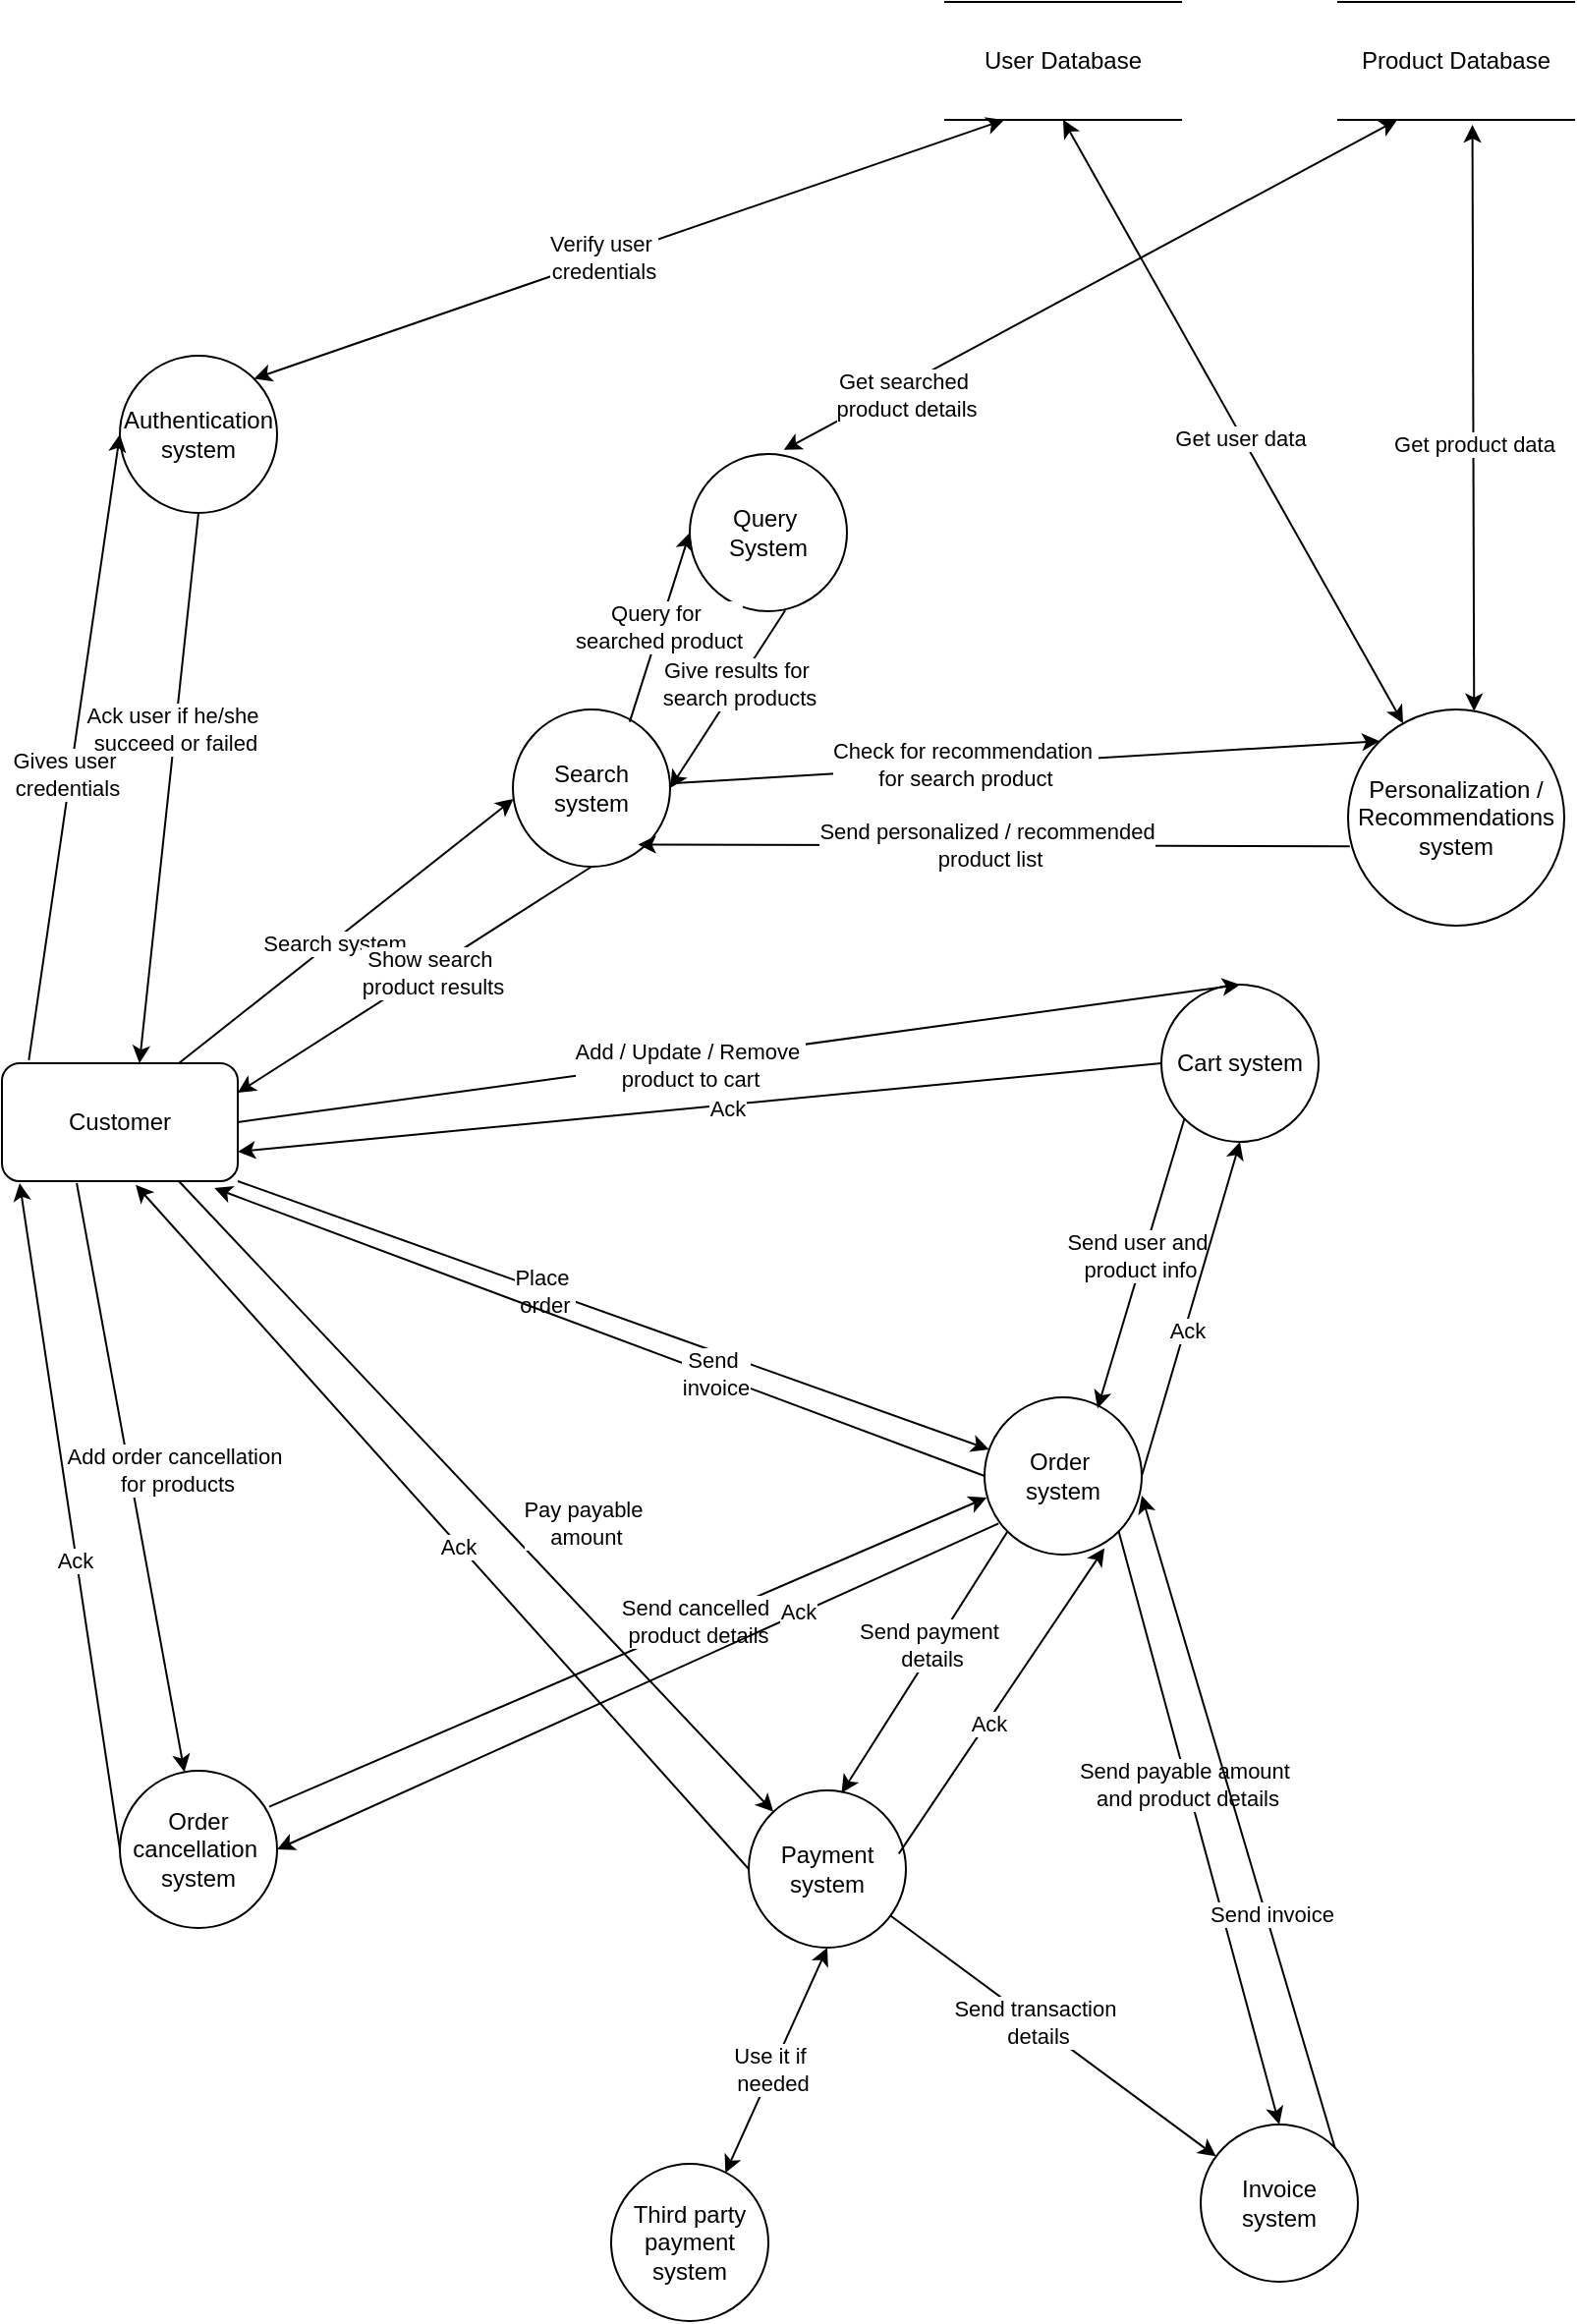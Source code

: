 <mxfile version="24.7.15">
  <diagram name="Page-1" id="13Od7mRpGdUhtEuCODGV">
    <mxGraphModel dx="2120" dy="835" grid="1" gridSize="10" guides="1" tooltips="1" connect="1" arrows="1" fold="1" page="1" pageScale="1" pageWidth="850" pageHeight="1100" math="0" shadow="0">
      <root>
        <mxCell id="0" />
        <mxCell id="1" parent="0" />
        <mxCell id="0cS1NhYvK6Jipr8Sd5Rn-1" value="Customer" style="rounded=1;whiteSpace=wrap;html=1;" vertex="1" parent="1">
          <mxGeometry x="20" y="550" width="120" height="60" as="geometry" />
        </mxCell>
        <mxCell id="0cS1NhYvK6Jipr8Sd5Rn-2" value="Authentication system" style="ellipse;whiteSpace=wrap;html=1;aspect=fixed;" vertex="1" parent="1">
          <mxGeometry x="80" y="190" width="80" height="80" as="geometry" />
        </mxCell>
        <mxCell id="0cS1NhYvK6Jipr8Sd5Rn-4" value="Search system" style="ellipse;whiteSpace=wrap;html=1;aspect=fixed;" vertex="1" parent="1">
          <mxGeometry x="280" y="370" width="80" height="80" as="geometry" />
        </mxCell>
        <mxCell id="0cS1NhYvK6Jipr8Sd5Rn-5" value="Cart system" style="ellipse;whiteSpace=wrap;html=1;aspect=fixed;" vertex="1" parent="1">
          <mxGeometry x="610" y="510" width="80" height="80" as="geometry" />
        </mxCell>
        <mxCell id="0cS1NhYvK6Jipr8Sd5Rn-6" value="Payment system" style="ellipse;whiteSpace=wrap;html=1;aspect=fixed;" vertex="1" parent="1">
          <mxGeometry x="400" y="920" width="80" height="80" as="geometry" />
        </mxCell>
        <mxCell id="0cS1NhYvK6Jipr8Sd5Rn-7" value="Third party payment system" style="ellipse;whiteSpace=wrap;html=1;aspect=fixed;" vertex="1" parent="1">
          <mxGeometry x="330" y="1110" width="80" height="80" as="geometry" />
        </mxCell>
        <mxCell id="0cS1NhYvK6Jipr8Sd5Rn-8" value="Personalization / Recommendations system" style="ellipse;whiteSpace=wrap;html=1;aspect=fixed;" vertex="1" parent="1">
          <mxGeometry x="705" y="370" width="110" height="110" as="geometry" />
        </mxCell>
        <mxCell id="0cS1NhYvK6Jipr8Sd5Rn-9" value="User Database" style="shape=partialRectangle;whiteSpace=wrap;html=1;left=0;right=0;fillColor=none;" vertex="1" parent="1">
          <mxGeometry x="500" y="10" width="120" height="60" as="geometry" />
        </mxCell>
        <mxCell id="0cS1NhYvK6Jipr8Sd5Rn-10" value="Product Database" style="shape=partialRectangle;whiteSpace=wrap;html=1;left=0;right=0;fillColor=none;" vertex="1" parent="1">
          <mxGeometry x="700" y="10" width="120" height="60" as="geometry" />
        </mxCell>
        <mxCell id="0cS1NhYvK6Jipr8Sd5Rn-11" value="Order cancellation&amp;nbsp;&lt;div&gt;system&lt;/div&gt;" style="ellipse;whiteSpace=wrap;html=1;aspect=fixed;" vertex="1" parent="1">
          <mxGeometry x="80" y="910" width="80" height="80" as="geometry" />
        </mxCell>
        <mxCell id="0cS1NhYvK6Jipr8Sd5Rn-12" value="Invoice system" style="ellipse;whiteSpace=wrap;html=1;aspect=fixed;" vertex="1" parent="1">
          <mxGeometry x="630" y="1090" width="80" height="80" as="geometry" />
        </mxCell>
        <mxCell id="0cS1NhYvK6Jipr8Sd5Rn-13" value="" style="endArrow=classic;html=1;rounded=0;exitX=0.114;exitY=-0.026;exitDx=0;exitDy=0;exitPerimeter=0;entryX=0;entryY=0.5;entryDx=0;entryDy=0;" edge="1" parent="1" source="0cS1NhYvK6Jipr8Sd5Rn-1" target="0cS1NhYvK6Jipr8Sd5Rn-2">
          <mxGeometry width="50" height="50" relative="1" as="geometry">
            <mxPoint x="50" y="520" as="sourcePoint" />
            <mxPoint x="100" y="470" as="targetPoint" />
          </mxGeometry>
        </mxCell>
        <mxCell id="0cS1NhYvK6Jipr8Sd5Rn-14" value="Gives user&amp;nbsp;&lt;div&gt;credentials&lt;/div&gt;" style="edgeLabel;html=1;align=center;verticalAlign=middle;resizable=0;points=[];" vertex="1" connectable="0" parent="0cS1NhYvK6Jipr8Sd5Rn-13">
          <mxGeometry x="-0.089" y="2" relative="1" as="geometry">
            <mxPoint as="offset" />
          </mxGeometry>
        </mxCell>
        <mxCell id="0cS1NhYvK6Jipr8Sd5Rn-15" value="" style="endArrow=classic;html=1;rounded=0;exitX=0.5;exitY=1;exitDx=0;exitDy=0;entryX=0.583;entryY=0;entryDx=0;entryDy=0;entryPerimeter=0;" edge="1" parent="1" source="0cS1NhYvK6Jipr8Sd5Rn-2" target="0cS1NhYvK6Jipr8Sd5Rn-1">
          <mxGeometry width="50" height="50" relative="1" as="geometry">
            <mxPoint x="80" y="510" as="sourcePoint" />
            <mxPoint x="130" y="460" as="targetPoint" />
          </mxGeometry>
        </mxCell>
        <mxCell id="0cS1NhYvK6Jipr8Sd5Rn-16" value="Ack user if he/she&amp;nbsp;&lt;div&gt;succeed or failed&lt;/div&gt;" style="edgeLabel;html=1;align=center;verticalAlign=middle;resizable=0;points=[];" vertex="1" connectable="0" parent="0cS1NhYvK6Jipr8Sd5Rn-15">
          <mxGeometry x="-0.218" relative="1" as="geometry">
            <mxPoint x="-1" as="offset" />
          </mxGeometry>
        </mxCell>
        <mxCell id="0cS1NhYvK6Jipr8Sd5Rn-17" value="" style="endArrow=classic;html=1;rounded=0;exitX=0.75;exitY=0;exitDx=0;exitDy=0;entryX=0.004;entryY=0.569;entryDx=0;entryDy=0;entryPerimeter=0;" edge="1" parent="1" source="0cS1NhYvK6Jipr8Sd5Rn-1" target="0cS1NhYvK6Jipr8Sd5Rn-4">
          <mxGeometry width="50" height="50" relative="1" as="geometry">
            <mxPoint x="130" y="540" as="sourcePoint" />
            <mxPoint x="180" y="490" as="targetPoint" />
          </mxGeometry>
        </mxCell>
        <mxCell id="0cS1NhYvK6Jipr8Sd5Rn-18" value="Search system" style="edgeLabel;html=1;align=center;verticalAlign=middle;resizable=0;points=[];" vertex="1" connectable="0" parent="0cS1NhYvK6Jipr8Sd5Rn-17">
          <mxGeometry x="-0.077" y="-1" relative="1" as="geometry">
            <mxPoint as="offset" />
          </mxGeometry>
        </mxCell>
        <mxCell id="0cS1NhYvK6Jipr8Sd5Rn-19" value="Query&amp;nbsp;&lt;div&gt;System&lt;/div&gt;" style="ellipse;whiteSpace=wrap;html=1;aspect=fixed;" vertex="1" parent="1">
          <mxGeometry x="370" y="240" width="80" height="80" as="geometry" />
        </mxCell>
        <mxCell id="0cS1NhYvK6Jipr8Sd5Rn-21" value="" style="endArrow=classic;html=1;rounded=0;entryX=0;entryY=0;entryDx=0;entryDy=0;" edge="1" parent="1" source="0cS1NhYvK6Jipr8Sd5Rn-4" target="0cS1NhYvK6Jipr8Sd5Rn-8">
          <mxGeometry width="50" height="50" relative="1" as="geometry">
            <mxPoint x="280" y="510" as="sourcePoint" />
            <mxPoint x="350.711" y="460" as="targetPoint" />
          </mxGeometry>
        </mxCell>
        <mxCell id="0cS1NhYvK6Jipr8Sd5Rn-23" value="Check for recommendation&amp;nbsp;&lt;div&gt;for search product&lt;/div&gt;" style="edgeLabel;html=1;align=center;verticalAlign=middle;resizable=0;points=[];" vertex="1" connectable="0" parent="0cS1NhYvK6Jipr8Sd5Rn-21">
          <mxGeometry x="-0.281" relative="1" as="geometry">
            <mxPoint x="20" y="-2" as="offset" />
          </mxGeometry>
        </mxCell>
        <mxCell id="0cS1NhYvK6Jipr8Sd5Rn-24" value="" style="endArrow=classic;html=1;rounded=0;exitX=0.008;exitY=0.633;exitDx=0;exitDy=0;exitPerimeter=0;entryX=0.797;entryY=0.859;entryDx=0;entryDy=0;entryPerimeter=0;" edge="1" parent="1" source="0cS1NhYvK6Jipr8Sd5Rn-8" target="0cS1NhYvK6Jipr8Sd5Rn-4">
          <mxGeometry width="50" height="50" relative="1" as="geometry">
            <mxPoint x="320" y="550" as="sourcePoint" />
            <mxPoint x="370" y="500" as="targetPoint" />
          </mxGeometry>
        </mxCell>
        <mxCell id="0cS1NhYvK6Jipr8Sd5Rn-25" value="Send personalized / recommended&lt;div&gt;&amp;nbsp;product list&lt;/div&gt;" style="edgeLabel;html=1;align=center;verticalAlign=middle;resizable=0;points=[];" vertex="1" connectable="0" parent="0cS1NhYvK6Jipr8Sd5Rn-24">
          <mxGeometry x="0.025" relative="1" as="geometry">
            <mxPoint as="offset" />
          </mxGeometry>
        </mxCell>
        <mxCell id="0cS1NhYvK6Jipr8Sd5Rn-26" value="" style="endArrow=classic;html=1;rounded=0;exitX=0.743;exitY=0.079;exitDx=0;exitDy=0;exitPerimeter=0;entryX=0;entryY=0.5;entryDx=0;entryDy=0;" edge="1" parent="1" source="0cS1NhYvK6Jipr8Sd5Rn-4" target="0cS1NhYvK6Jipr8Sd5Rn-19">
          <mxGeometry width="50" height="50" relative="1" as="geometry">
            <mxPoint x="260" y="420" as="sourcePoint" />
            <mxPoint x="310" y="370" as="targetPoint" />
          </mxGeometry>
        </mxCell>
        <mxCell id="0cS1NhYvK6Jipr8Sd5Rn-27" value="Query for&amp;nbsp;&lt;div&gt;searched product&lt;/div&gt;" style="edgeLabel;html=1;align=center;verticalAlign=middle;resizable=0;points=[];" vertex="1" connectable="0" parent="0cS1NhYvK6Jipr8Sd5Rn-26">
          <mxGeometry x="0.0" y="1" relative="1" as="geometry">
            <mxPoint as="offset" />
          </mxGeometry>
        </mxCell>
        <mxCell id="0cS1NhYvK6Jipr8Sd5Rn-28" value="" style="endArrow=classic;html=1;rounded=0;exitX=0.607;exitY=0.995;exitDx=0;exitDy=0;entryX=1;entryY=0.5;entryDx=0;entryDy=0;exitPerimeter=0;" edge="1" parent="1" source="0cS1NhYvK6Jipr8Sd5Rn-19" target="0cS1NhYvK6Jipr8Sd5Rn-4">
          <mxGeometry width="50" height="50" relative="1" as="geometry">
            <mxPoint x="410" y="430" as="sourcePoint" />
            <mxPoint x="460" y="380" as="targetPoint" />
          </mxGeometry>
        </mxCell>
        <mxCell id="0cS1NhYvK6Jipr8Sd5Rn-29" value="Give results for&amp;nbsp;&lt;div&gt;search products&lt;/div&gt;" style="edgeLabel;html=1;align=center;verticalAlign=middle;resizable=0;points=[];" vertex="1" connectable="0" parent="0cS1NhYvK6Jipr8Sd5Rn-28">
          <mxGeometry x="-0.181" relative="1" as="geometry">
            <mxPoint as="offset" />
          </mxGeometry>
        </mxCell>
        <mxCell id="0cS1NhYvK6Jipr8Sd5Rn-31" value="" style="endArrow=classic;startArrow=classic;html=1;rounded=0;exitX=0.598;exitY=-0.026;exitDx=0;exitDy=0;exitPerimeter=0;entryX=0.25;entryY=1;entryDx=0;entryDy=0;" edge="1" parent="1" source="0cS1NhYvK6Jipr8Sd5Rn-19" target="0cS1NhYvK6Jipr8Sd5Rn-10">
          <mxGeometry width="50" height="50" relative="1" as="geometry">
            <mxPoint x="410" y="250" as="sourcePoint" />
            <mxPoint x="460" y="200" as="targetPoint" />
          </mxGeometry>
        </mxCell>
        <mxCell id="0cS1NhYvK6Jipr8Sd5Rn-32" value="Get searched&amp;nbsp;&lt;div&gt;product details&lt;/div&gt;" style="edgeLabel;html=1;align=center;verticalAlign=middle;resizable=0;points=[];" vertex="1" connectable="0" parent="0cS1NhYvK6Jipr8Sd5Rn-31">
          <mxGeometry x="-0.057" y="2" relative="1" as="geometry">
            <mxPoint x="-84" y="53" as="offset" />
          </mxGeometry>
        </mxCell>
        <mxCell id="0cS1NhYvK6Jipr8Sd5Rn-34" value="" style="endArrow=classic;startArrow=classic;html=1;rounded=0;entryX=0.5;entryY=1;entryDx=0;entryDy=0;" edge="1" parent="1" source="0cS1NhYvK6Jipr8Sd5Rn-8" target="0cS1NhYvK6Jipr8Sd5Rn-9">
          <mxGeometry width="50" height="50" relative="1" as="geometry">
            <mxPoint x="670" y="260" as="sourcePoint" />
            <mxPoint x="720" y="210" as="targetPoint" />
          </mxGeometry>
        </mxCell>
        <mxCell id="0cS1NhYvK6Jipr8Sd5Rn-35" value="Get user data" style="edgeLabel;html=1;align=center;verticalAlign=middle;resizable=0;points=[];" vertex="1" connectable="0" parent="0cS1NhYvK6Jipr8Sd5Rn-34">
          <mxGeometry x="-0.053" y="1" relative="1" as="geometry">
            <mxPoint as="offset" />
          </mxGeometry>
        </mxCell>
        <mxCell id="0cS1NhYvK6Jipr8Sd5Rn-36" value="" style="endArrow=classic;startArrow=classic;html=1;rounded=0;exitX=0.583;exitY=0.008;exitDx=0;exitDy=0;exitPerimeter=0;entryX=0.569;entryY=1.042;entryDx=0;entryDy=0;entryPerimeter=0;" edge="1" parent="1" source="0cS1NhYvK6Jipr8Sd5Rn-8" target="0cS1NhYvK6Jipr8Sd5Rn-10">
          <mxGeometry width="50" height="50" relative="1" as="geometry">
            <mxPoint x="730" y="360" as="sourcePoint" />
            <mxPoint x="780" y="310" as="targetPoint" />
          </mxGeometry>
        </mxCell>
        <mxCell id="0cS1NhYvK6Jipr8Sd5Rn-37" value="Get product data" style="edgeLabel;html=1;align=center;verticalAlign=middle;resizable=0;points=[];" vertex="1" connectable="0" parent="0cS1NhYvK6Jipr8Sd5Rn-36">
          <mxGeometry x="-0.085" relative="1" as="geometry">
            <mxPoint as="offset" />
          </mxGeometry>
        </mxCell>
        <mxCell id="0cS1NhYvK6Jipr8Sd5Rn-38" value="" style="endArrow=classic;html=1;rounded=0;exitX=0.5;exitY=1;exitDx=0;exitDy=0;entryX=1;entryY=0.25;entryDx=0;entryDy=0;" edge="1" parent="1" source="0cS1NhYvK6Jipr8Sd5Rn-4" target="0cS1NhYvK6Jipr8Sd5Rn-1">
          <mxGeometry width="50" height="50" relative="1" as="geometry">
            <mxPoint x="170" y="600" as="sourcePoint" />
            <mxPoint x="220" y="550" as="targetPoint" />
          </mxGeometry>
        </mxCell>
        <mxCell id="0cS1NhYvK6Jipr8Sd5Rn-39" value="Show search&amp;nbsp;&lt;div&gt;product results&lt;/div&gt;" style="edgeLabel;html=1;align=center;verticalAlign=middle;resizable=0;points=[];" vertex="1" connectable="0" parent="0cS1NhYvK6Jipr8Sd5Rn-38">
          <mxGeometry x="-0.086" y="1" relative="1" as="geometry">
            <mxPoint as="offset" />
          </mxGeometry>
        </mxCell>
        <mxCell id="0cS1NhYvK6Jipr8Sd5Rn-40" value="" style="endArrow=classic;startArrow=classic;html=1;rounded=0;exitX=1;exitY=0;exitDx=0;exitDy=0;entryX=0.25;entryY=1;entryDx=0;entryDy=0;" edge="1" parent="1" source="0cS1NhYvK6Jipr8Sd5Rn-2" target="0cS1NhYvK6Jipr8Sd5Rn-9">
          <mxGeometry width="50" height="50" relative="1" as="geometry">
            <mxPoint x="200" y="190" as="sourcePoint" />
            <mxPoint x="250" y="140" as="targetPoint" />
          </mxGeometry>
        </mxCell>
        <mxCell id="0cS1NhYvK6Jipr8Sd5Rn-41" value="Verify user&amp;nbsp;&lt;div&gt;credentials&lt;/div&gt;" style="edgeLabel;html=1;align=center;verticalAlign=middle;resizable=0;points=[];" vertex="1" connectable="0" parent="0cS1NhYvK6Jipr8Sd5Rn-40">
          <mxGeometry x="-0.069" y="1" relative="1" as="geometry">
            <mxPoint as="offset" />
          </mxGeometry>
        </mxCell>
        <mxCell id="0cS1NhYvK6Jipr8Sd5Rn-42" value="" style="endArrow=classic;html=1;rounded=0;exitX=1;exitY=0.5;exitDx=0;exitDy=0;entryX=0.5;entryY=0;entryDx=0;entryDy=0;" edge="1" parent="1" source="0cS1NhYvK6Jipr8Sd5Rn-1" target="0cS1NhYvK6Jipr8Sd5Rn-5">
          <mxGeometry width="50" height="50" relative="1" as="geometry">
            <mxPoint x="190" y="660" as="sourcePoint" />
            <mxPoint x="240" y="610" as="targetPoint" />
          </mxGeometry>
        </mxCell>
        <mxCell id="0cS1NhYvK6Jipr8Sd5Rn-43" value="Add / Update / Remove&amp;nbsp;&lt;div&gt;product to cart&lt;/div&gt;" style="edgeLabel;html=1;align=center;verticalAlign=middle;resizable=0;points=[];" vertex="1" connectable="0" parent="0cS1NhYvK6Jipr8Sd5Rn-42">
          <mxGeometry x="-0.1" y="-2" relative="1" as="geometry">
            <mxPoint as="offset" />
          </mxGeometry>
        </mxCell>
        <mxCell id="0cS1NhYvK6Jipr8Sd5Rn-44" value="" style="endArrow=classic;html=1;rounded=0;exitX=0;exitY=0.5;exitDx=0;exitDy=0;entryX=1;entryY=0.75;entryDx=0;entryDy=0;" edge="1" parent="1" source="0cS1NhYvK6Jipr8Sd5Rn-5" target="0cS1NhYvK6Jipr8Sd5Rn-1">
          <mxGeometry width="50" height="50" relative="1" as="geometry">
            <mxPoint x="230" y="710" as="sourcePoint" />
            <mxPoint x="280" y="660" as="targetPoint" />
          </mxGeometry>
        </mxCell>
        <mxCell id="0cS1NhYvK6Jipr8Sd5Rn-45" value="Ack" style="edgeLabel;html=1;align=center;verticalAlign=middle;resizable=0;points=[];" vertex="1" connectable="0" parent="0cS1NhYvK6Jipr8Sd5Rn-44">
          <mxGeometry x="-0.059" y="2" relative="1" as="geometry">
            <mxPoint as="offset" />
          </mxGeometry>
        </mxCell>
        <mxCell id="0cS1NhYvK6Jipr8Sd5Rn-46" value="Order&amp;nbsp;&lt;div&gt;system&lt;/div&gt;" style="ellipse;whiteSpace=wrap;html=1;aspect=fixed;" vertex="1" parent="1">
          <mxGeometry x="520" y="720" width="80" height="80" as="geometry" />
        </mxCell>
        <mxCell id="0cS1NhYvK6Jipr8Sd5Rn-48" value="" style="endArrow=classic;html=1;rounded=0;exitX=0;exitY=1;exitDx=0;exitDy=0;entryX=0.719;entryY=0.07;entryDx=0;entryDy=0;entryPerimeter=0;" edge="1" parent="1" source="0cS1NhYvK6Jipr8Sd5Rn-5" target="0cS1NhYvK6Jipr8Sd5Rn-46">
          <mxGeometry width="50" height="50" relative="1" as="geometry">
            <mxPoint x="390" y="740" as="sourcePoint" />
            <mxPoint x="440" y="690" as="targetPoint" />
          </mxGeometry>
        </mxCell>
        <mxCell id="0cS1NhYvK6Jipr8Sd5Rn-49" value="Send user and&amp;nbsp;&lt;div&gt;product info&lt;/div&gt;" style="edgeLabel;html=1;align=center;verticalAlign=middle;resizable=0;points=[];" vertex="1" connectable="0" parent="0cS1NhYvK6Jipr8Sd5Rn-48">
          <mxGeometry x="-0.049" y="-2" relative="1" as="geometry">
            <mxPoint as="offset" />
          </mxGeometry>
        </mxCell>
        <mxCell id="0cS1NhYvK6Jipr8Sd5Rn-50" value="" style="endArrow=classic;html=1;rounded=0;exitX=1;exitY=0.5;exitDx=0;exitDy=0;entryX=0.5;entryY=1;entryDx=0;entryDy=0;" edge="1" parent="1" source="0cS1NhYvK6Jipr8Sd5Rn-46" target="0cS1NhYvK6Jipr8Sd5Rn-5">
          <mxGeometry width="50" height="50" relative="1" as="geometry">
            <mxPoint x="410" y="750" as="sourcePoint" />
            <mxPoint x="460" y="700" as="targetPoint" />
          </mxGeometry>
        </mxCell>
        <mxCell id="0cS1NhYvK6Jipr8Sd5Rn-51" value="Ack" style="edgeLabel;html=1;align=center;verticalAlign=middle;resizable=0;points=[];" vertex="1" connectable="0" parent="0cS1NhYvK6Jipr8Sd5Rn-50">
          <mxGeometry x="-0.127" y="-1" relative="1" as="geometry">
            <mxPoint as="offset" />
          </mxGeometry>
        </mxCell>
        <mxCell id="0cS1NhYvK6Jipr8Sd5Rn-52" value="" style="endArrow=classic;html=1;rounded=0;exitX=0;exitY=1;exitDx=0;exitDy=0;entryX=0.591;entryY=0.016;entryDx=0;entryDy=0;entryPerimeter=0;" edge="1" parent="1" source="0cS1NhYvK6Jipr8Sd5Rn-46" target="0cS1NhYvK6Jipr8Sd5Rn-6">
          <mxGeometry width="50" height="50" relative="1" as="geometry">
            <mxPoint x="410" y="840" as="sourcePoint" />
            <mxPoint x="460" y="790" as="targetPoint" />
          </mxGeometry>
        </mxCell>
        <mxCell id="0cS1NhYvK6Jipr8Sd5Rn-53" value="Send payment&amp;nbsp;&lt;div&gt;details&lt;/div&gt;" style="edgeLabel;html=1;align=center;verticalAlign=middle;resizable=0;points=[];" vertex="1" connectable="0" parent="0cS1NhYvK6Jipr8Sd5Rn-52">
          <mxGeometry x="-0.115" y="-2" relative="1" as="geometry">
            <mxPoint as="offset" />
          </mxGeometry>
        </mxCell>
        <mxCell id="0cS1NhYvK6Jipr8Sd5Rn-54" value="" style="endArrow=classic;html=1;rounded=0;exitX=0.955;exitY=0.402;exitDx=0;exitDy=0;exitPerimeter=0;entryX=0.763;entryY=0.96;entryDx=0;entryDy=0;entryPerimeter=0;" edge="1" parent="1" source="0cS1NhYvK6Jipr8Sd5Rn-6" target="0cS1NhYvK6Jipr8Sd5Rn-46">
          <mxGeometry width="50" height="50" relative="1" as="geometry">
            <mxPoint x="410" y="900" as="sourcePoint" />
            <mxPoint x="460" y="850" as="targetPoint" />
            <Array as="points" />
          </mxGeometry>
        </mxCell>
        <mxCell id="0cS1NhYvK6Jipr8Sd5Rn-55" value="Ack" style="edgeLabel;html=1;align=center;verticalAlign=middle;resizable=0;points=[];" vertex="1" connectable="0" parent="0cS1NhYvK6Jipr8Sd5Rn-54">
          <mxGeometry x="-0.14" y="-1" relative="1" as="geometry">
            <mxPoint as="offset" />
          </mxGeometry>
        </mxCell>
        <mxCell id="0cS1NhYvK6Jipr8Sd5Rn-56" value="" style="endArrow=classic;html=1;rounded=0;exitX=0.75;exitY=1;exitDx=0;exitDy=0;" edge="1" parent="1" source="0cS1NhYvK6Jipr8Sd5Rn-1" target="0cS1NhYvK6Jipr8Sd5Rn-6">
          <mxGeometry width="50" height="50" relative="1" as="geometry">
            <mxPoint x="90" y="780" as="sourcePoint" />
            <mxPoint x="140" y="730" as="targetPoint" />
          </mxGeometry>
        </mxCell>
        <mxCell id="0cS1NhYvK6Jipr8Sd5Rn-57" value="Pay payable&amp;nbsp;&lt;div&gt;amount&lt;/div&gt;" style="edgeLabel;html=1;align=center;verticalAlign=middle;resizable=0;points=[];" vertex="1" connectable="0" parent="0cS1NhYvK6Jipr8Sd5Rn-56">
          <mxGeometry x="-0.555" y="2" relative="1" as="geometry">
            <mxPoint x="138" y="104" as="offset" />
          </mxGeometry>
        </mxCell>
        <mxCell id="0cS1NhYvK6Jipr8Sd5Rn-58" value="" style="endArrow=classic;html=1;rounded=0;exitX=0;exitY=0.5;exitDx=0;exitDy=0;entryX=0.567;entryY=1.031;entryDx=0;entryDy=0;entryPerimeter=0;" edge="1" parent="1" source="0cS1NhYvK6Jipr8Sd5Rn-6" target="0cS1NhYvK6Jipr8Sd5Rn-1">
          <mxGeometry width="50" height="50" relative="1" as="geometry">
            <mxPoint x="70" y="800" as="sourcePoint" />
            <mxPoint x="120" y="750" as="targetPoint" />
          </mxGeometry>
        </mxCell>
        <mxCell id="0cS1NhYvK6Jipr8Sd5Rn-59" value="Ack" style="edgeLabel;html=1;align=center;verticalAlign=middle;resizable=0;points=[];" vertex="1" connectable="0" parent="0cS1NhYvK6Jipr8Sd5Rn-58">
          <mxGeometry x="-0.055" y="1" relative="1" as="geometry">
            <mxPoint as="offset" />
          </mxGeometry>
        </mxCell>
        <mxCell id="0cS1NhYvK6Jipr8Sd5Rn-60" value="" style="endArrow=classic;startArrow=classic;html=1;rounded=0;exitX=0.727;exitY=0.058;exitDx=0;exitDy=0;exitPerimeter=0;entryX=0.5;entryY=1;entryDx=0;entryDy=0;" edge="1" parent="1" source="0cS1NhYvK6Jipr8Sd5Rn-7" target="0cS1NhYvK6Jipr8Sd5Rn-6">
          <mxGeometry width="50" height="50" relative="1" as="geometry">
            <mxPoint x="300" y="930" as="sourcePoint" />
            <mxPoint x="350" y="880" as="targetPoint" />
          </mxGeometry>
        </mxCell>
        <mxCell id="0cS1NhYvK6Jipr8Sd5Rn-61" value="Use it if&amp;nbsp;&lt;div&gt;needed&lt;/div&gt;" style="edgeLabel;html=1;align=center;verticalAlign=middle;resizable=0;points=[];" vertex="1" connectable="0" parent="0cS1NhYvK6Jipr8Sd5Rn-60">
          <mxGeometry x="-0.075" relative="1" as="geometry">
            <mxPoint as="offset" />
          </mxGeometry>
        </mxCell>
        <mxCell id="0cS1NhYvK6Jipr8Sd5Rn-63" value="" style="endArrow=classic;html=1;rounded=0;exitX=1;exitY=1;exitDx=0;exitDy=0;entryX=0.5;entryY=0;entryDx=0;entryDy=0;" edge="1" parent="1" source="0cS1NhYvK6Jipr8Sd5Rn-46" target="0cS1NhYvK6Jipr8Sd5Rn-12">
          <mxGeometry width="50" height="50" relative="1" as="geometry">
            <mxPoint x="470" y="880" as="sourcePoint" />
            <mxPoint x="520" y="830" as="targetPoint" />
          </mxGeometry>
        </mxCell>
        <mxCell id="0cS1NhYvK6Jipr8Sd5Rn-64" value="Send payable amount&amp;nbsp;&lt;div&gt;and product details&lt;/div&gt;" style="edgeLabel;html=1;align=center;verticalAlign=middle;resizable=0;points=[];" vertex="1" connectable="0" parent="0cS1NhYvK6Jipr8Sd5Rn-63">
          <mxGeometry x="-0.149" relative="1" as="geometry">
            <mxPoint as="offset" />
          </mxGeometry>
        </mxCell>
        <mxCell id="0cS1NhYvK6Jipr8Sd5Rn-65" value="" style="endArrow=classic;html=1;rounded=0;" edge="1" parent="1" source="0cS1NhYvK6Jipr8Sd5Rn-6" target="0cS1NhYvK6Jipr8Sd5Rn-12">
          <mxGeometry width="50" height="50" relative="1" as="geometry">
            <mxPoint x="440" y="880" as="sourcePoint" />
            <mxPoint x="490" y="830" as="targetPoint" />
          </mxGeometry>
        </mxCell>
        <mxCell id="0cS1NhYvK6Jipr8Sd5Rn-66" value="Send transaction&amp;nbsp;&lt;div&gt;details&lt;/div&gt;" style="edgeLabel;html=1;align=center;verticalAlign=middle;resizable=0;points=[];" vertex="1" connectable="0" parent="0cS1NhYvK6Jipr8Sd5Rn-65">
          <mxGeometry x="-0.111" y="1" relative="1" as="geometry">
            <mxPoint as="offset" />
          </mxGeometry>
        </mxCell>
        <mxCell id="0cS1NhYvK6Jipr8Sd5Rn-67" value="" style="endArrow=classic;html=1;rounded=0;exitX=1;exitY=0;exitDx=0;exitDy=0;entryX=1.007;entryY=0.62;entryDx=0;entryDy=0;entryPerimeter=0;" edge="1" parent="1" source="0cS1NhYvK6Jipr8Sd5Rn-12" target="0cS1NhYvK6Jipr8Sd5Rn-46">
          <mxGeometry width="50" height="50" relative="1" as="geometry">
            <mxPoint x="590" y="870" as="sourcePoint" />
            <mxPoint x="640" y="820" as="targetPoint" />
            <Array as="points">
              <mxPoint x="600" y="770" />
            </Array>
          </mxGeometry>
        </mxCell>
        <mxCell id="0cS1NhYvK6Jipr8Sd5Rn-68" value="Send invoice" style="edgeLabel;html=1;align=center;verticalAlign=middle;resizable=0;points=[];" vertex="1" connectable="0" parent="0cS1NhYvK6Jipr8Sd5Rn-67">
          <mxGeometry x="-0.289" y="-3" relative="1" as="geometry">
            <mxPoint as="offset" />
          </mxGeometry>
        </mxCell>
        <mxCell id="0cS1NhYvK6Jipr8Sd5Rn-69" value="" style="endArrow=classic;html=1;rounded=0;exitX=0.317;exitY=1.017;exitDx=0;exitDy=0;exitPerimeter=0;" edge="1" parent="1" source="0cS1NhYvK6Jipr8Sd5Rn-1" target="0cS1NhYvK6Jipr8Sd5Rn-11">
          <mxGeometry width="50" height="50" relative="1" as="geometry">
            <mxPoint x="30" y="760" as="sourcePoint" />
            <mxPoint x="80" y="710" as="targetPoint" />
          </mxGeometry>
        </mxCell>
        <mxCell id="0cS1NhYvK6Jipr8Sd5Rn-74" value="Add order cancellation&amp;nbsp;&lt;div&gt;for products&lt;/div&gt;" style="edgeLabel;html=1;align=center;verticalAlign=middle;resizable=0;points=[];" vertex="1" connectable="0" parent="0cS1NhYvK6Jipr8Sd5Rn-69">
          <mxGeometry x="-0.024" y="2" relative="1" as="geometry">
            <mxPoint x="22" as="offset" />
          </mxGeometry>
        </mxCell>
        <mxCell id="0cS1NhYvK6Jipr8Sd5Rn-70" value="" style="endArrow=classic;html=1;rounded=0;exitX=1;exitY=1;exitDx=0;exitDy=0;" edge="1" parent="1" source="0cS1NhYvK6Jipr8Sd5Rn-1" target="0cS1NhYvK6Jipr8Sd5Rn-46">
          <mxGeometry width="50" height="50" relative="1" as="geometry">
            <mxPoint x="230" y="660" as="sourcePoint" />
            <mxPoint x="280" y="610" as="targetPoint" />
          </mxGeometry>
        </mxCell>
        <mxCell id="0cS1NhYvK6Jipr8Sd5Rn-71" value="Place&amp;nbsp;&lt;div&gt;order&lt;/div&gt;" style="edgeLabel;html=1;align=center;verticalAlign=middle;resizable=0;points=[];" vertex="1" connectable="0" parent="0cS1NhYvK6Jipr8Sd5Rn-70">
          <mxGeometry x="-0.187" relative="1" as="geometry">
            <mxPoint as="offset" />
          </mxGeometry>
        </mxCell>
        <mxCell id="0cS1NhYvK6Jipr8Sd5Rn-72" value="" style="endArrow=classic;html=1;rounded=0;exitX=0;exitY=0.5;exitDx=0;exitDy=0;entryX=0.901;entryY=1.059;entryDx=0;entryDy=0;entryPerimeter=0;" edge="1" parent="1" source="0cS1NhYvK6Jipr8Sd5Rn-46" target="0cS1NhYvK6Jipr8Sd5Rn-1">
          <mxGeometry width="50" height="50" relative="1" as="geometry">
            <mxPoint x="320" y="710" as="sourcePoint" />
            <mxPoint x="370" y="660" as="targetPoint" />
          </mxGeometry>
        </mxCell>
        <mxCell id="0cS1NhYvK6Jipr8Sd5Rn-73" value="Send&amp;nbsp;&lt;div&gt;invoice&lt;/div&gt;" style="edgeLabel;html=1;align=center;verticalAlign=middle;resizable=0;points=[];" vertex="1" connectable="0" parent="0cS1NhYvK6Jipr8Sd5Rn-72">
          <mxGeometry x="-0.299" y="-1" relative="1" as="geometry">
            <mxPoint as="offset" />
          </mxGeometry>
        </mxCell>
        <mxCell id="0cS1NhYvK6Jipr8Sd5Rn-75" value="" style="endArrow=classic;html=1;rounded=0;exitX=0;exitY=0.5;exitDx=0;exitDy=0;entryX=0.075;entryY=1.017;entryDx=0;entryDy=0;entryPerimeter=0;" edge="1" parent="1" source="0cS1NhYvK6Jipr8Sd5Rn-11" target="0cS1NhYvK6Jipr8Sd5Rn-1">
          <mxGeometry width="50" height="50" relative="1" as="geometry">
            <mxPoint x="10" y="820" as="sourcePoint" />
            <mxPoint x="60" y="770" as="targetPoint" />
          </mxGeometry>
        </mxCell>
        <mxCell id="0cS1NhYvK6Jipr8Sd5Rn-76" value="Ack" style="edgeLabel;html=1;align=center;verticalAlign=middle;resizable=0;points=[];" vertex="1" connectable="0" parent="0cS1NhYvK6Jipr8Sd5Rn-75">
          <mxGeometry x="-0.129" y="1" relative="1" as="geometry">
            <mxPoint as="offset" />
          </mxGeometry>
        </mxCell>
        <mxCell id="0cS1NhYvK6Jipr8Sd5Rn-77" value="" style="endArrow=classic;html=1;rounded=0;exitX=0.95;exitY=0.229;exitDx=0;exitDy=0;exitPerimeter=0;entryX=0.014;entryY=0.637;entryDx=0;entryDy=0;entryPerimeter=0;" edge="1" parent="1" source="0cS1NhYvK6Jipr8Sd5Rn-11" target="0cS1NhYvK6Jipr8Sd5Rn-46">
          <mxGeometry width="50" height="50" relative="1" as="geometry">
            <mxPoint x="210" y="920" as="sourcePoint" />
            <mxPoint x="260" y="870" as="targetPoint" />
          </mxGeometry>
        </mxCell>
        <mxCell id="0cS1NhYvK6Jipr8Sd5Rn-78" value="Send cancelled&amp;nbsp;&lt;div&gt;product details&lt;/div&gt;" style="edgeLabel;html=1;align=center;verticalAlign=middle;resizable=0;points=[];" vertex="1" connectable="0" parent="0cS1NhYvK6Jipr8Sd5Rn-77">
          <mxGeometry x="0.191" y="1" relative="1" as="geometry">
            <mxPoint as="offset" />
          </mxGeometry>
        </mxCell>
        <mxCell id="0cS1NhYvK6Jipr8Sd5Rn-79" value="" style="endArrow=classic;html=1;rounded=0;exitX=0.089;exitY=0.802;exitDx=0;exitDy=0;exitPerimeter=0;entryX=1;entryY=0.5;entryDx=0;entryDy=0;" edge="1" parent="1" source="0cS1NhYvK6Jipr8Sd5Rn-46" target="0cS1NhYvK6Jipr8Sd5Rn-11">
          <mxGeometry width="50" height="50" relative="1" as="geometry">
            <mxPoint x="290" y="970" as="sourcePoint" />
            <mxPoint x="340" y="920" as="targetPoint" />
          </mxGeometry>
        </mxCell>
        <mxCell id="0cS1NhYvK6Jipr8Sd5Rn-80" value="Ack" style="edgeLabel;html=1;align=center;verticalAlign=middle;resizable=0;points=[];" vertex="1" connectable="0" parent="0cS1NhYvK6Jipr8Sd5Rn-79">
          <mxGeometry x="-0.446" y="-1" relative="1" as="geometry">
            <mxPoint as="offset" />
          </mxGeometry>
        </mxCell>
      </root>
    </mxGraphModel>
  </diagram>
</mxfile>
